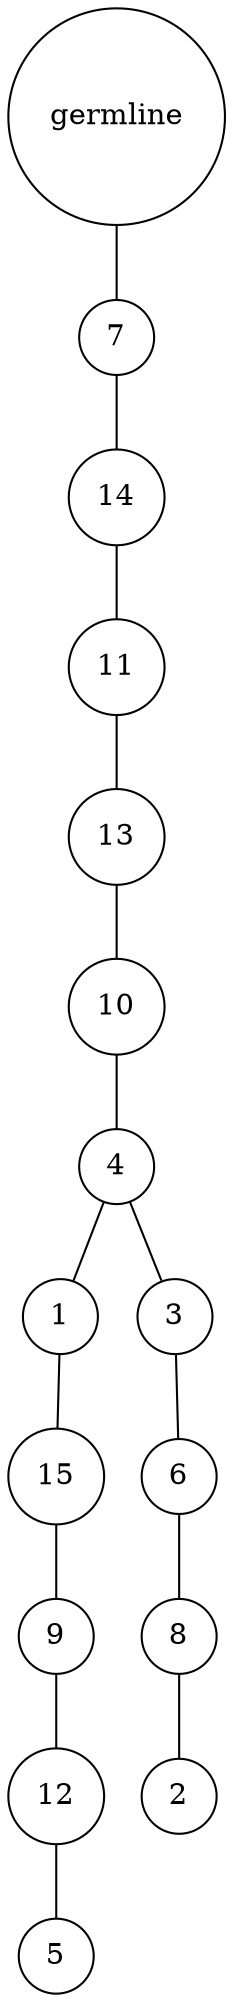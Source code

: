 graph {
	rankdir=UD;
	splines=line;
	node [shape=circle]
	"0x7fcf345daee0" [label="germline"];
	"0x7fcf345daf10" [label="7"];
	"0x7fcf345daee0" -- "0x7fcf345daf10" ;
	"0x7fcf345daf40" [label="14"];
	"0x7fcf345daf10" -- "0x7fcf345daf40" ;
	"0x7fcf345daf70" [label="11"];
	"0x7fcf345daf40" -- "0x7fcf345daf70" ;
	"0x7fcf345dafa0" [label="13"];
	"0x7fcf345daf70" -- "0x7fcf345dafa0" ;
	"0x7fcf345dafd0" [label="10"];
	"0x7fcf345dafa0" -- "0x7fcf345dafd0" ;
	"0x7fcf5f1dc040" [label="4"];
	"0x7fcf345dafd0" -- "0x7fcf5f1dc040" ;
	"0x7fcf5f1dc070" [label="1"];
	"0x7fcf5f1dc040" -- "0x7fcf5f1dc070" ;
	"0x7fcf5f1dc0a0" [label="15"];
	"0x7fcf5f1dc070" -- "0x7fcf5f1dc0a0" ;
	"0x7fcf5f1dc0d0" [label="9"];
	"0x7fcf5f1dc0a0" -- "0x7fcf5f1dc0d0" ;
	"0x7fcf5f1dc100" [label="12"];
	"0x7fcf5f1dc0d0" -- "0x7fcf5f1dc100" ;
	"0x7fcf5f1dc130" [label="5"];
	"0x7fcf5f1dc100" -- "0x7fcf5f1dc130" ;
	"0x7fcf5f1dc160" [label="3"];
	"0x7fcf5f1dc040" -- "0x7fcf5f1dc160" ;
	"0x7fcf5f1dc190" [label="6"];
	"0x7fcf5f1dc160" -- "0x7fcf5f1dc190" ;
	"0x7fcf5f1dc1c0" [label="8"];
	"0x7fcf5f1dc190" -- "0x7fcf5f1dc1c0" ;
	"0x7fcf5f1dc1f0" [label="2"];
	"0x7fcf5f1dc1c0" -- "0x7fcf5f1dc1f0" ;
}
